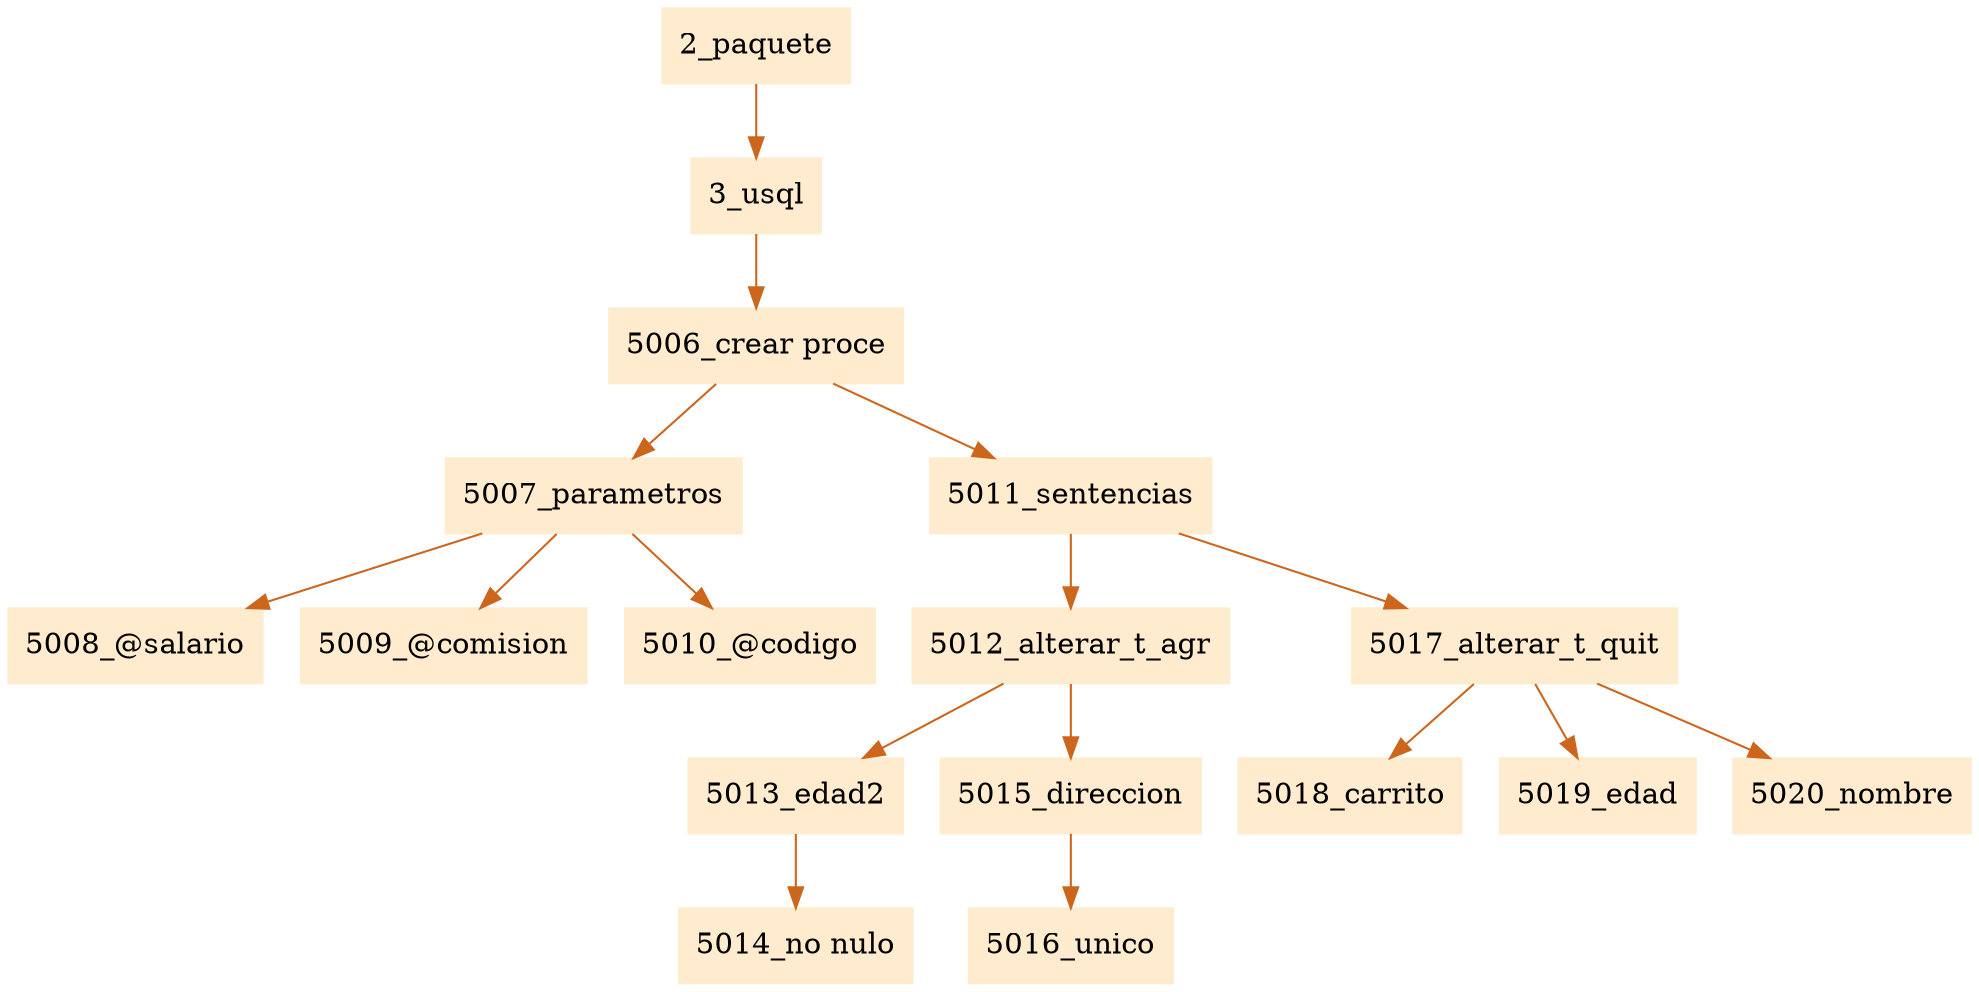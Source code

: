 digraph G {node[shape=box, style=filled, color=blanchedalmond]; edge[color=chocolate3];rankdir=UD 

"2_paquete"->"3_usql""3_usql"->"5006_crear proce""5006_crear proce"->"5007_parametros""5007_parametros"->"5008_@salario""5007_parametros"->"5009_@comision""5007_parametros"->"5010_@codigo""5006_crear proce"->"5011_sentencias""5011_sentencias"->"5012_alterar_t_agr""5012_alterar_t_agr"->"5013_edad2""5013_edad2"->"5014_no nulo""5012_alterar_t_agr"->"5015_direccion""5015_direccion"->"5016_unico""5011_sentencias"->"5017_alterar_t_quit""5017_alterar_t_quit"->"5018_carrito""5017_alterar_t_quit"->"5019_edad""5017_alterar_t_quit"->"5020_nombre"

}
